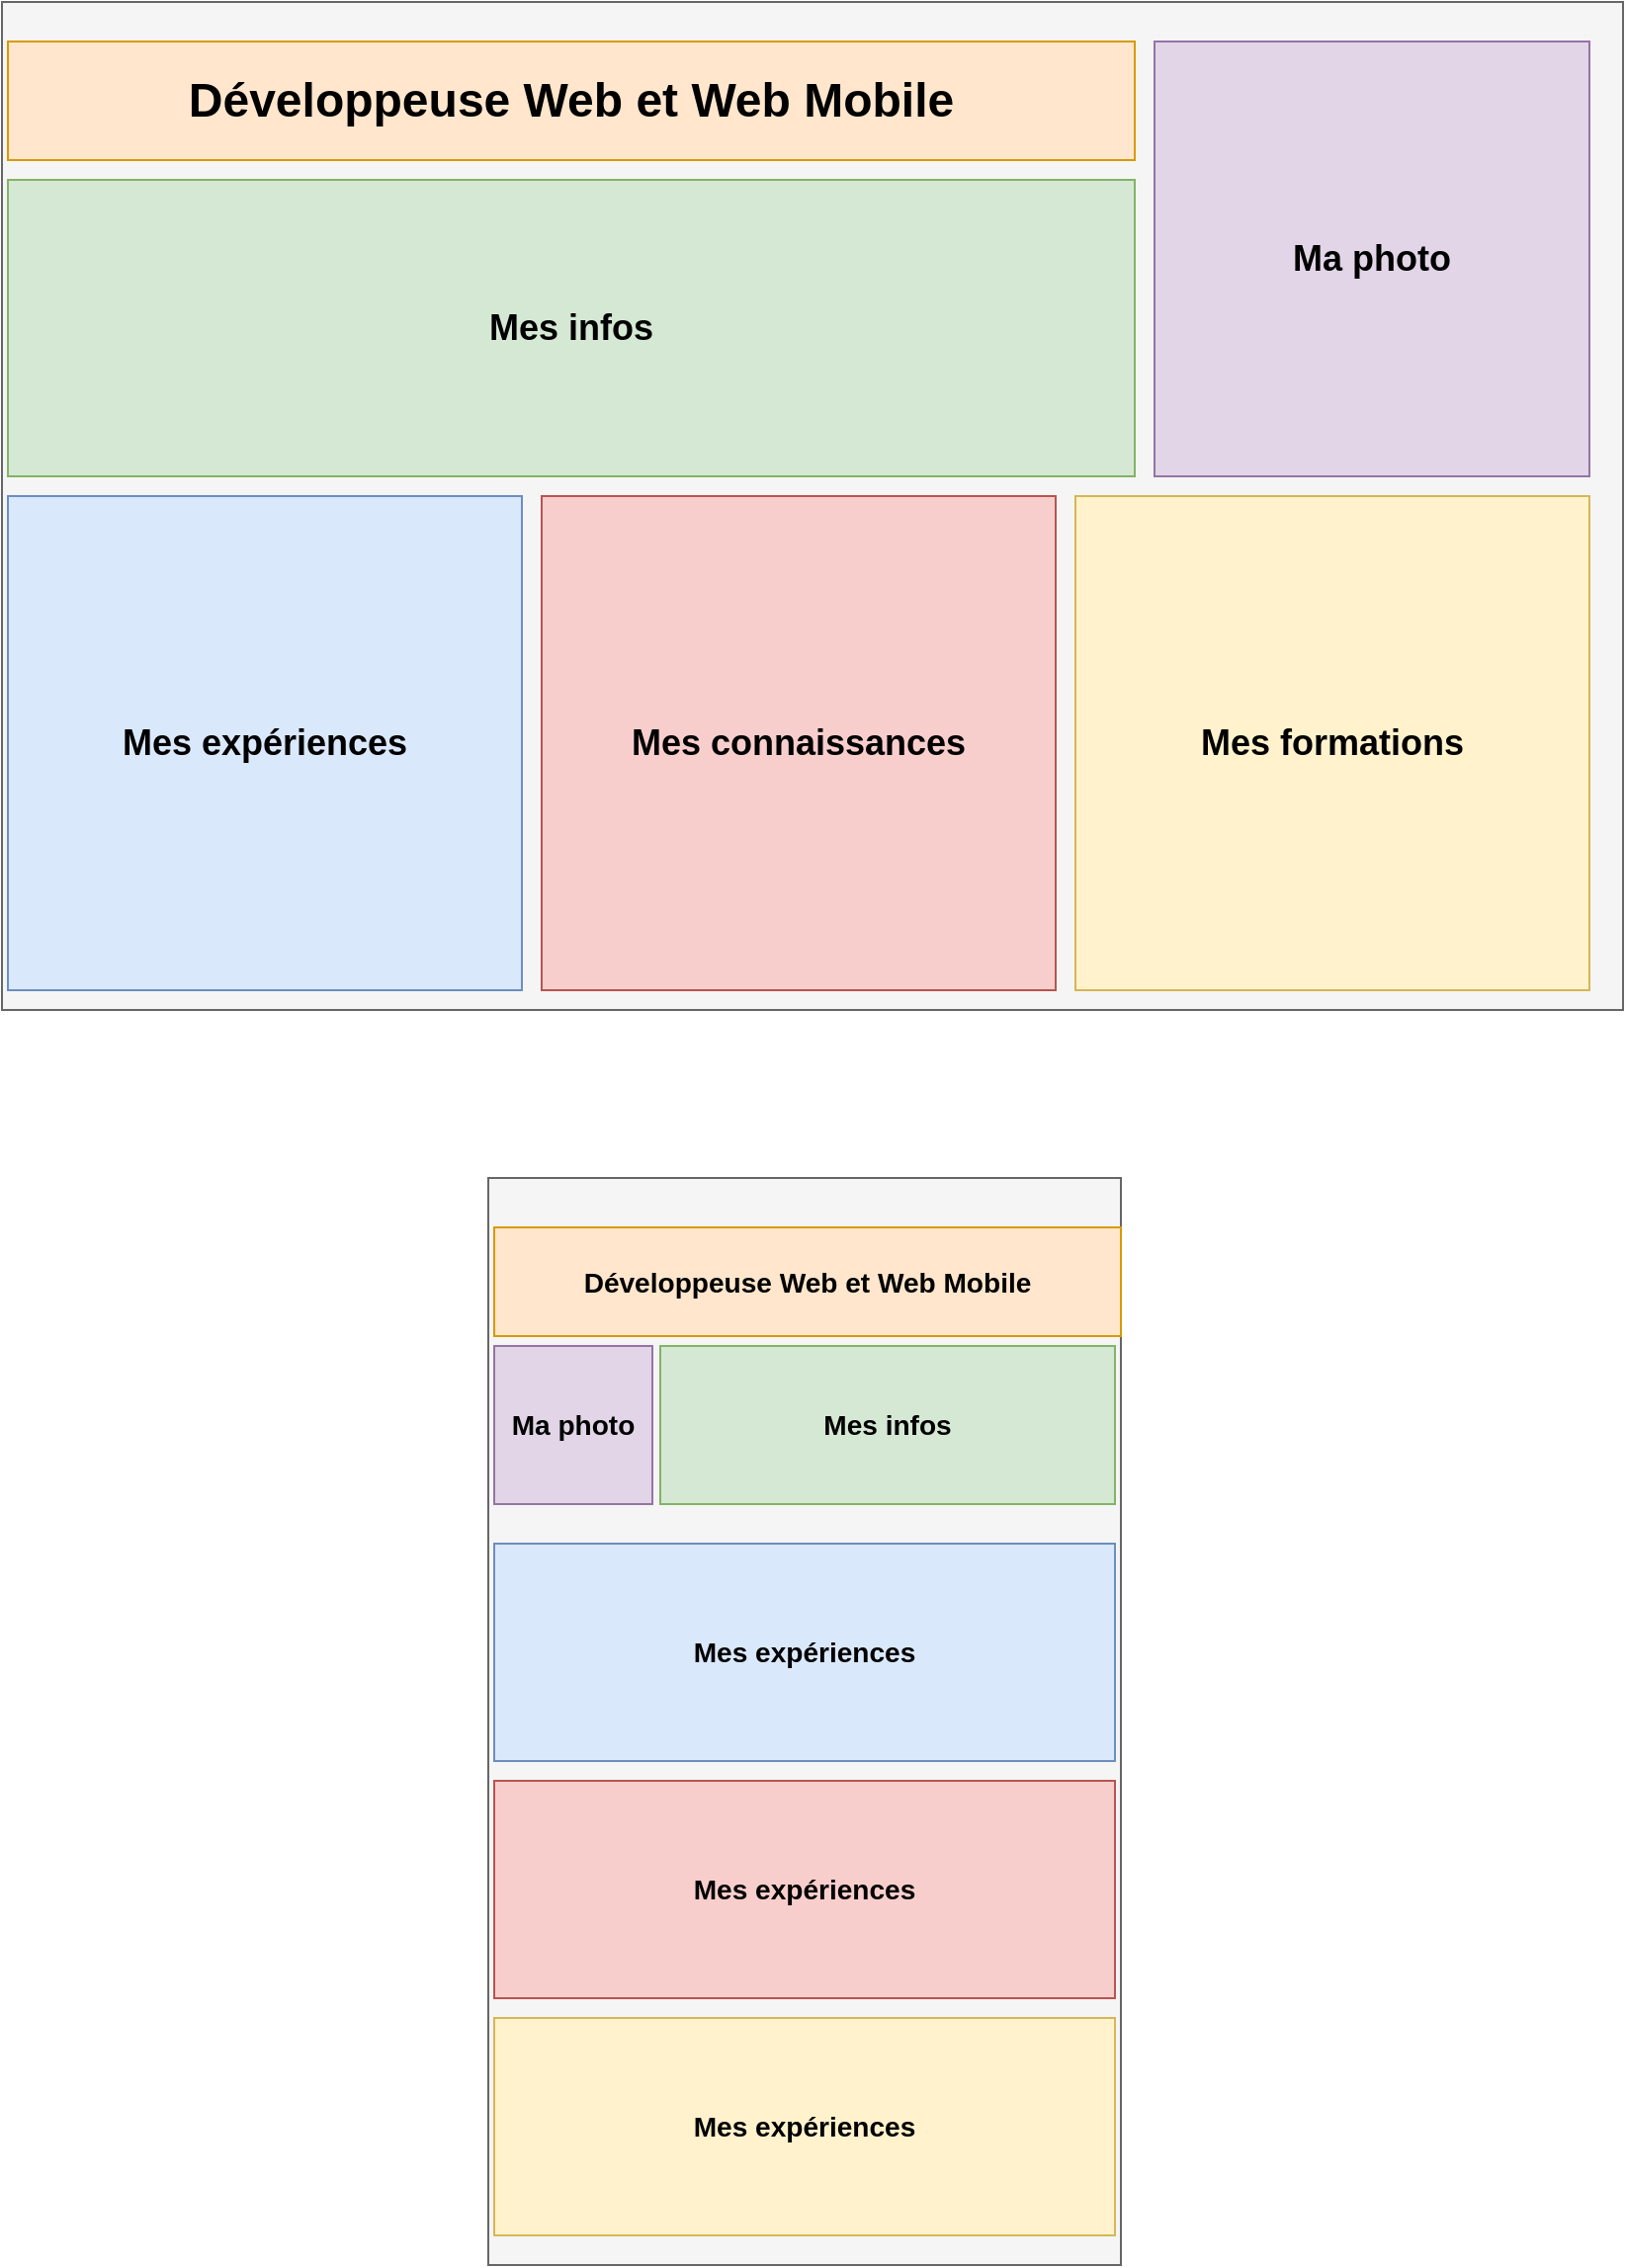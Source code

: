 <mxfile version="14.0.1" type="github">
  <diagram id="Oa0qm88gr_UXzZw1ZPME" name="Page-1">
    <mxGraphModel dx="1055" dy="1894" grid="1" gridSize="10" guides="1" tooltips="1" connect="1" arrows="1" fold="1" page="1" pageScale="1" pageWidth="827" pageHeight="1169" math="0" shadow="0">
      <root>
        <mxCell id="0" />
        <mxCell id="1" parent="0" />
        <mxCell id="kgAJO2vd__YSLsy1XApW-1" value="" style="rounded=0;whiteSpace=wrap;html=1;fillColor=#f5f5f5;strokeColor=#666666;fontColor=#333333;" parent="1" vertex="1">
          <mxGeometry x="7" y="-10" width="820" height="510" as="geometry" />
        </mxCell>
        <mxCell id="kgAJO2vd__YSLsy1XApW-2" value="&lt;h1&gt;Développeuse Web et Web Mobile&lt;/h1&gt;" style="rounded=0;whiteSpace=wrap;html=1;fillColor=#ffe6cc;strokeColor=#d79b00;" parent="1" vertex="1">
          <mxGeometry x="10" y="10" width="570" height="60" as="geometry" />
        </mxCell>
        <mxCell id="kgAJO2vd__YSLsy1XApW-3" value="&lt;h2&gt;Mes infos&lt;/h2&gt;" style="rounded=0;whiteSpace=wrap;html=1;fillColor=#d5e8d4;strokeColor=#82b366;" parent="1" vertex="1">
          <mxGeometry x="10" y="80" width="570" height="150" as="geometry" />
        </mxCell>
        <mxCell id="kgAJO2vd__YSLsy1XApW-4" value="&lt;h2&gt;Mes expériences&lt;/h2&gt;" style="rounded=0;whiteSpace=wrap;html=1;fillColor=#dae8fc;strokeColor=#6c8ebf;" parent="1" vertex="1">
          <mxGeometry x="10" y="240" width="260" height="250" as="geometry" />
        </mxCell>
        <mxCell id="kgAJO2vd__YSLsy1XApW-5" value="&lt;h2&gt;Ma photo&lt;/h2&gt;" style="whiteSpace=wrap;html=1;aspect=fixed;fillColor=#e1d5e7;strokeColor=#9673a6;" parent="1" vertex="1">
          <mxGeometry x="590" y="10" width="220" height="220" as="geometry" />
        </mxCell>
        <mxCell id="kgAJO2vd__YSLsy1XApW-6" value="&lt;h2&gt;Mes connaissances&lt;/h2&gt;" style="rounded=0;whiteSpace=wrap;html=1;fillColor=#f8cecc;strokeColor=#b85450;" parent="1" vertex="1">
          <mxGeometry x="280" y="240" width="260" height="250" as="geometry" />
        </mxCell>
        <mxCell id="kgAJO2vd__YSLsy1XApW-7" value="&lt;h2&gt;Mes formations&lt;/h2&gt;" style="rounded=0;whiteSpace=wrap;html=1;fillColor=#fff2cc;strokeColor=#d6b656;" parent="1" vertex="1">
          <mxGeometry x="550" y="240" width="260" height="250" as="geometry" />
        </mxCell>
        <mxCell id="kgAJO2vd__YSLsy1XApW-8" value="" style="rounded=0;whiteSpace=wrap;html=1;fillColor=#f5f5f5;strokeColor=#666666;fontColor=#333333;" parent="1" vertex="1">
          <mxGeometry x="253" y="585" width="320" height="550" as="geometry" />
        </mxCell>
        <mxCell id="kgAJO2vd__YSLsy1XApW-9" value="&lt;h3&gt;Développeuse Web et Web Mobile&lt;/h3&gt;" style="rounded=0;whiteSpace=wrap;html=1;fillColor=#ffe6cc;strokeColor=#d79b00;" parent="1" vertex="1">
          <mxGeometry x="256" y="610" width="317" height="55" as="geometry" />
        </mxCell>
        <mxCell id="kgAJO2vd__YSLsy1XApW-11" value="&lt;h3&gt;Ma photo&lt;/h3&gt;" style="whiteSpace=wrap;html=1;aspect=fixed;fillColor=#e1d5e7;strokeColor=#9673a6;" parent="1" vertex="1">
          <mxGeometry x="256" y="670" width="80" height="80" as="geometry" />
        </mxCell>
        <mxCell id="kgAJO2vd__YSLsy1XApW-12" value="&lt;h3&gt;Mes infos&lt;/h3&gt;" style="rounded=0;whiteSpace=wrap;html=1;fillColor=#d5e8d4;strokeColor=#82b366;" parent="1" vertex="1">
          <mxGeometry x="340" y="670" width="230" height="80" as="geometry" />
        </mxCell>
        <mxCell id="kgAJO2vd__YSLsy1XApW-13" value="&lt;h3&gt;Mes expériences&lt;/h3&gt;" style="rounded=0;whiteSpace=wrap;html=1;fillColor=#dae8fc;strokeColor=#6c8ebf;" parent="1" vertex="1">
          <mxGeometry x="256" y="770" width="314" height="110" as="geometry" />
        </mxCell>
        <mxCell id="kgAJO2vd__YSLsy1XApW-14" value="&lt;h3&gt;Mes expériences&lt;/h3&gt;" style="rounded=0;whiteSpace=wrap;html=1;fillColor=#f8cecc;strokeColor=#b85450;" parent="1" vertex="1">
          <mxGeometry x="256" y="890" width="314" height="110" as="geometry" />
        </mxCell>
        <mxCell id="kgAJO2vd__YSLsy1XApW-15" value="&lt;h3&gt;Mes expériences&lt;/h3&gt;" style="rounded=0;whiteSpace=wrap;html=1;fillColor=#fff2cc;strokeColor=#d6b656;" parent="1" vertex="1">
          <mxGeometry x="256" y="1010" width="314" height="110" as="geometry" />
        </mxCell>
      </root>
    </mxGraphModel>
  </diagram>
</mxfile>
